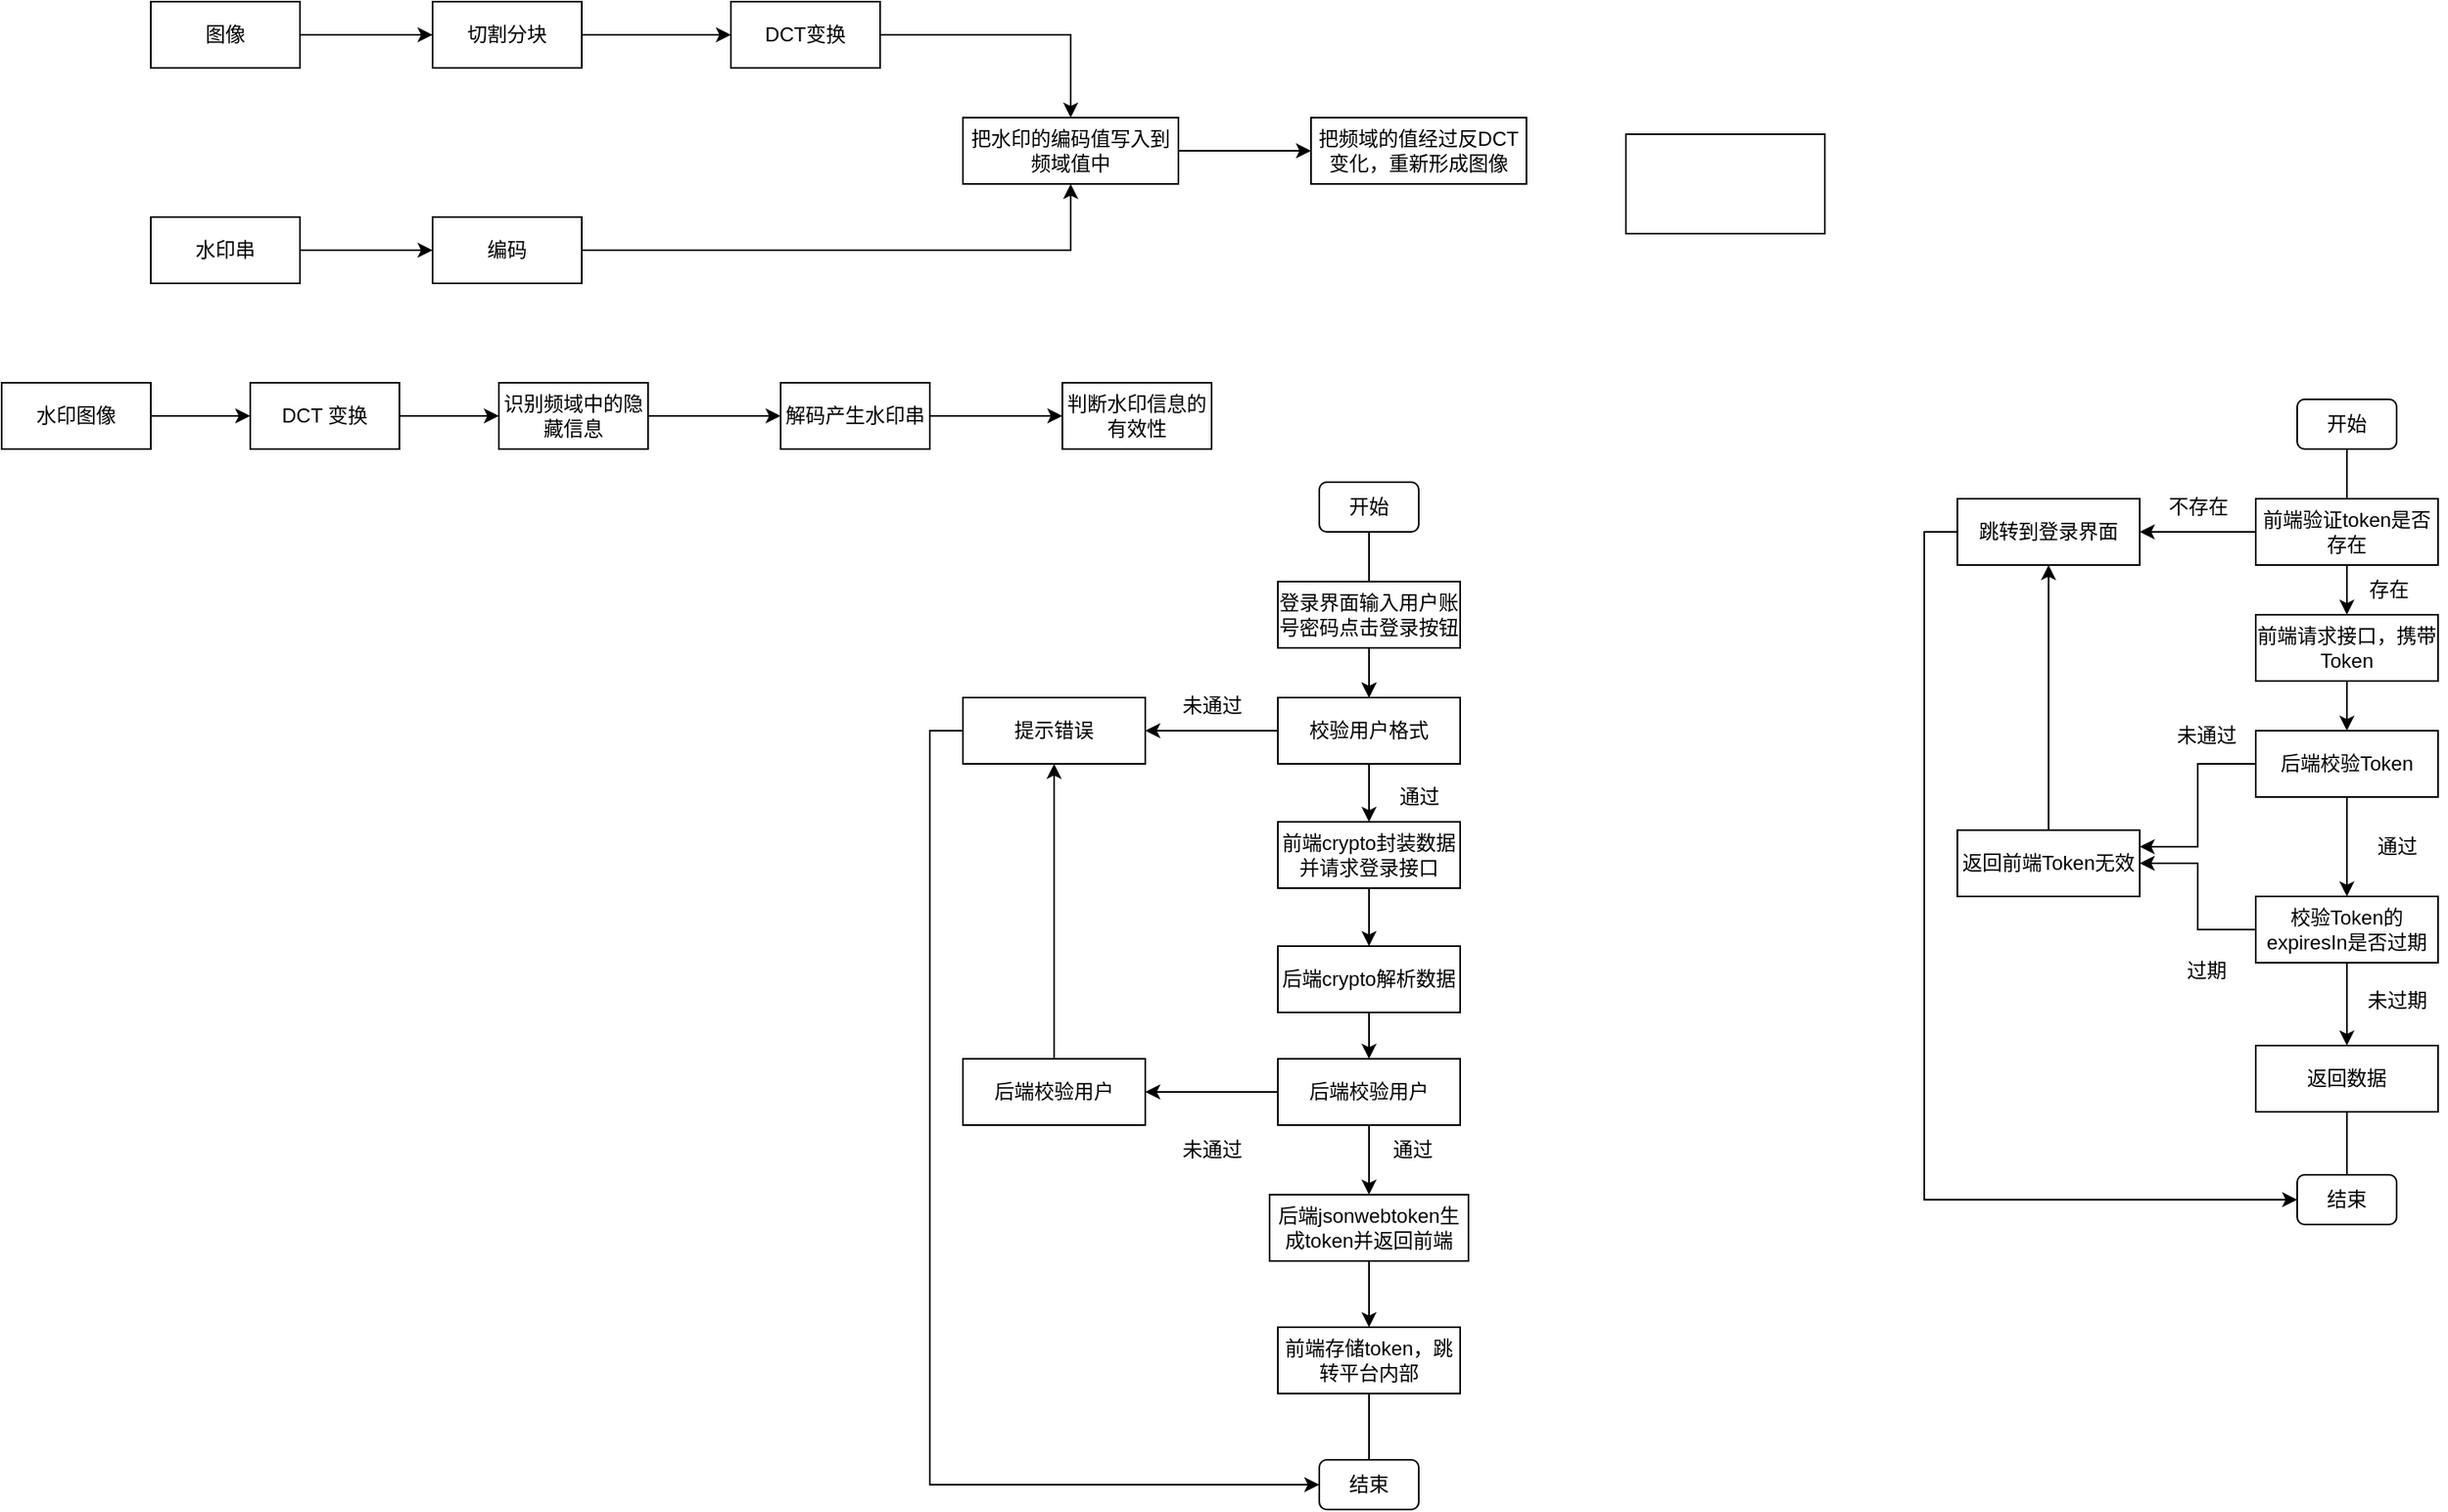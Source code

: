 <mxfile version="23.1.6" type="github">
  <diagram name="第 1 页" id="lP-zoGvPF34fVr40256u">
    <mxGraphModel dx="1781" dy="606" grid="1" gridSize="10" guides="1" tooltips="1" connect="1" arrows="1" fold="1" page="1" pageScale="1" pageWidth="827" pageHeight="1169" math="0" shadow="0">
      <root>
        <mxCell id="0" />
        <mxCell id="1" parent="0" />
        <mxCell id="g51ZoofxoQrhvGVgscI5-42" value="" style="edgeStyle=orthogonalEdgeStyle;rounded=0;orthogonalLoop=1;jettySize=auto;html=1;" parent="1" source="g51ZoofxoQrhvGVgscI5-8" target="g51ZoofxoQrhvGVgscI5-19" edge="1">
          <mxGeometry relative="1" as="geometry" />
        </mxCell>
        <mxCell id="g51ZoofxoQrhvGVgscI5-8" value="开始" style="rounded=1;whiteSpace=wrap;html=1;" parent="1" vertex="1">
          <mxGeometry x="65" y="380" width="60" height="30" as="geometry" />
        </mxCell>
        <mxCell id="g51ZoofxoQrhvGVgscI5-20" value="" style="edgeStyle=orthogonalEdgeStyle;rounded=0;orthogonalLoop=1;jettySize=auto;html=1;" parent="1" source="g51ZoofxoQrhvGVgscI5-18" target="g51ZoofxoQrhvGVgscI5-19" edge="1">
          <mxGeometry relative="1" as="geometry" />
        </mxCell>
        <mxCell id="g51ZoofxoQrhvGVgscI5-18" value="登录界面输入用户账号密码点击登录按钮" style="rounded=0;whiteSpace=wrap;html=1;" parent="1" vertex="1">
          <mxGeometry x="40" y="440" width="110" height="40" as="geometry" />
        </mxCell>
        <mxCell id="g51ZoofxoQrhvGVgscI5-23" value="" style="edgeStyle=orthogonalEdgeStyle;rounded=0;orthogonalLoop=1;jettySize=auto;html=1;" parent="1" source="g51ZoofxoQrhvGVgscI5-19" target="g51ZoofxoQrhvGVgscI5-22" edge="1">
          <mxGeometry relative="1" as="geometry" />
        </mxCell>
        <mxCell id="g51ZoofxoQrhvGVgscI5-26" value="" style="edgeStyle=orthogonalEdgeStyle;rounded=0;orthogonalLoop=1;jettySize=auto;html=1;" parent="1" source="g51ZoofxoQrhvGVgscI5-19" target="g51ZoofxoQrhvGVgscI5-25" edge="1">
          <mxGeometry relative="1" as="geometry" />
        </mxCell>
        <mxCell id="g51ZoofxoQrhvGVgscI5-19" value="校验用户格式" style="rounded=0;whiteSpace=wrap;html=1;" parent="1" vertex="1">
          <mxGeometry x="40" y="510" width="110" height="40" as="geometry" />
        </mxCell>
        <mxCell id="g51ZoofxoQrhvGVgscI5-40" style="edgeStyle=orthogonalEdgeStyle;rounded=0;orthogonalLoop=1;jettySize=auto;html=1;exitX=0;exitY=0.5;exitDx=0;exitDy=0;entryX=0;entryY=0.5;entryDx=0;entryDy=0;" parent="1" source="g51ZoofxoQrhvGVgscI5-22" target="g51ZoofxoQrhvGVgscI5-38" edge="1">
          <mxGeometry relative="1" as="geometry">
            <mxPoint x="-110" y="920" as="targetPoint" />
          </mxGeometry>
        </mxCell>
        <mxCell id="g51ZoofxoQrhvGVgscI5-22" value="提示错误" style="rounded=0;whiteSpace=wrap;html=1;" parent="1" vertex="1">
          <mxGeometry x="-150" y="510" width="110" height="40" as="geometry" />
        </mxCell>
        <mxCell id="g51ZoofxoQrhvGVgscI5-24" value="未通过" style="text;html=1;align=center;verticalAlign=middle;resizable=0;points=[];autosize=1;strokeColor=none;fillColor=none;" parent="1" vertex="1">
          <mxGeometry x="-30" y="500" width="60" height="30" as="geometry" />
        </mxCell>
        <mxCell id="g51ZoofxoQrhvGVgscI5-28" value="" style="edgeStyle=orthogonalEdgeStyle;rounded=0;orthogonalLoop=1;jettySize=auto;html=1;" parent="1" source="g51ZoofxoQrhvGVgscI5-25" target="g51ZoofxoQrhvGVgscI5-27" edge="1">
          <mxGeometry relative="1" as="geometry" />
        </mxCell>
        <mxCell id="g51ZoofxoQrhvGVgscI5-25" value="前端crypto封装数据并请求登录接口" style="rounded=0;whiteSpace=wrap;html=1;" parent="1" vertex="1">
          <mxGeometry x="40" y="585" width="110" height="40" as="geometry" />
        </mxCell>
        <mxCell id="g51ZoofxoQrhvGVgscI5-30" value="" style="edgeStyle=orthogonalEdgeStyle;rounded=0;orthogonalLoop=1;jettySize=auto;html=1;" parent="1" source="g51ZoofxoQrhvGVgscI5-27" target="g51ZoofxoQrhvGVgscI5-29" edge="1">
          <mxGeometry relative="1" as="geometry" />
        </mxCell>
        <mxCell id="g51ZoofxoQrhvGVgscI5-27" value="后端crypto解析数据" style="rounded=0;whiteSpace=wrap;html=1;" parent="1" vertex="1">
          <mxGeometry x="40" y="660" width="110" height="40" as="geometry" />
        </mxCell>
        <mxCell id="g51ZoofxoQrhvGVgscI5-32" value="" style="edgeStyle=orthogonalEdgeStyle;rounded=0;orthogonalLoop=1;jettySize=auto;html=1;" parent="1" source="g51ZoofxoQrhvGVgscI5-29" target="g51ZoofxoQrhvGVgscI5-31" edge="1">
          <mxGeometry relative="1" as="geometry" />
        </mxCell>
        <mxCell id="g51ZoofxoQrhvGVgscI5-35" value="" style="edgeStyle=orthogonalEdgeStyle;rounded=0;orthogonalLoop=1;jettySize=auto;html=1;" parent="1" source="g51ZoofxoQrhvGVgscI5-29" target="g51ZoofxoQrhvGVgscI5-34" edge="1">
          <mxGeometry relative="1" as="geometry" />
        </mxCell>
        <mxCell id="g51ZoofxoQrhvGVgscI5-29" value="后端校验用户" style="rounded=0;whiteSpace=wrap;html=1;" parent="1" vertex="1">
          <mxGeometry x="40" y="728" width="110" height="40" as="geometry" />
        </mxCell>
        <mxCell id="g51ZoofxoQrhvGVgscI5-39" style="edgeStyle=orthogonalEdgeStyle;rounded=0;orthogonalLoop=1;jettySize=auto;html=1;exitX=0.5;exitY=0;exitDx=0;exitDy=0;entryX=0.5;entryY=1;entryDx=0;entryDy=0;" parent="1" source="g51ZoofxoQrhvGVgscI5-31" target="g51ZoofxoQrhvGVgscI5-22" edge="1">
          <mxGeometry relative="1" as="geometry" />
        </mxCell>
        <mxCell id="g51ZoofxoQrhvGVgscI5-31" value="后端校验用户" style="rounded=0;whiteSpace=wrap;html=1;" parent="1" vertex="1">
          <mxGeometry x="-150" y="728" width="110" height="40" as="geometry" />
        </mxCell>
        <mxCell id="g51ZoofxoQrhvGVgscI5-33" value="未通过" style="text;html=1;align=center;verticalAlign=middle;resizable=0;points=[];autosize=1;strokeColor=none;fillColor=none;" parent="1" vertex="1">
          <mxGeometry x="-30" y="768" width="60" height="30" as="geometry" />
        </mxCell>
        <mxCell id="g51ZoofxoQrhvGVgscI5-37" value="" style="edgeStyle=orthogonalEdgeStyle;rounded=0;orthogonalLoop=1;jettySize=auto;html=1;" parent="1" source="g51ZoofxoQrhvGVgscI5-34" target="g51ZoofxoQrhvGVgscI5-36" edge="1">
          <mxGeometry relative="1" as="geometry" />
        </mxCell>
        <mxCell id="g51ZoofxoQrhvGVgscI5-34" value="后端jsonwebtoken生成token并返回前端" style="rounded=0;whiteSpace=wrap;html=1;" parent="1" vertex="1">
          <mxGeometry x="35" y="810" width="120" height="40" as="geometry" />
        </mxCell>
        <mxCell id="g51ZoofxoQrhvGVgscI5-41" value="" style="edgeStyle=orthogonalEdgeStyle;rounded=0;orthogonalLoop=1;jettySize=auto;html=1;endArrow=none;endFill=0;" parent="1" source="g51ZoofxoQrhvGVgscI5-36" target="g51ZoofxoQrhvGVgscI5-38" edge="1">
          <mxGeometry relative="1" as="geometry" />
        </mxCell>
        <mxCell id="g51ZoofxoQrhvGVgscI5-36" value="前端存储token，跳转平台内部" style="rounded=0;whiteSpace=wrap;html=1;" parent="1" vertex="1">
          <mxGeometry x="40" y="890" width="110" height="40" as="geometry" />
        </mxCell>
        <mxCell id="g51ZoofxoQrhvGVgscI5-38" value="结束" style="rounded=1;whiteSpace=wrap;html=1;" parent="1" vertex="1">
          <mxGeometry x="65" y="970" width="60" height="30" as="geometry" />
        </mxCell>
        <mxCell id="g51ZoofxoQrhvGVgscI5-46" style="edgeStyle=orthogonalEdgeStyle;rounded=0;orthogonalLoop=1;jettySize=auto;html=1;exitX=0.5;exitY=1;exitDx=0;exitDy=0;endArrow=none;endFill=0;entryX=0.5;entryY=0;entryDx=0;entryDy=0;" parent="1" source="g51ZoofxoQrhvGVgscI5-43" target="g51ZoofxoQrhvGVgscI5-52" edge="1">
          <mxGeometry relative="1" as="geometry" />
        </mxCell>
        <mxCell id="g51ZoofxoQrhvGVgscI5-43" value="开始" style="rounded=1;whiteSpace=wrap;html=1;" parent="1" vertex="1">
          <mxGeometry x="655" y="330" width="60" height="30" as="geometry" />
        </mxCell>
        <mxCell id="g51ZoofxoQrhvGVgscI5-48" value="" style="edgeStyle=orthogonalEdgeStyle;rounded=0;orthogonalLoop=1;jettySize=auto;html=1;" parent="1" source="g51ZoofxoQrhvGVgscI5-44" target="g51ZoofxoQrhvGVgscI5-47" edge="1">
          <mxGeometry relative="1" as="geometry" />
        </mxCell>
        <mxCell id="g51ZoofxoQrhvGVgscI5-44" value="前端请求接口，携带Token" style="rounded=0;whiteSpace=wrap;html=1;" parent="1" vertex="1">
          <mxGeometry x="630" y="460" width="110" height="40" as="geometry" />
        </mxCell>
        <mxCell id="g51ZoofxoQrhvGVgscI5-60" value="" style="edgeStyle=orthogonalEdgeStyle;rounded=0;orthogonalLoop=1;jettySize=auto;html=1;" parent="1" source="g51ZoofxoQrhvGVgscI5-47" target="g51ZoofxoQrhvGVgscI5-59" edge="1">
          <mxGeometry relative="1" as="geometry" />
        </mxCell>
        <mxCell id="g51ZoofxoQrhvGVgscI5-64" style="edgeStyle=orthogonalEdgeStyle;rounded=0;orthogonalLoop=1;jettySize=auto;html=1;exitX=0;exitY=0.5;exitDx=0;exitDy=0;entryX=1;entryY=0.25;entryDx=0;entryDy=0;" parent="1" source="g51ZoofxoQrhvGVgscI5-47" target="g51ZoofxoQrhvGVgscI5-49" edge="1">
          <mxGeometry relative="1" as="geometry" />
        </mxCell>
        <mxCell id="g51ZoofxoQrhvGVgscI5-47" value="后端校验Token" style="rounded=0;whiteSpace=wrap;html=1;" parent="1" vertex="1">
          <mxGeometry x="630" y="530" width="110" height="40" as="geometry" />
        </mxCell>
        <mxCell id="g51ZoofxoQrhvGVgscI5-58" style="edgeStyle=orthogonalEdgeStyle;rounded=0;orthogonalLoop=1;jettySize=auto;html=1;exitX=0.5;exitY=0;exitDx=0;exitDy=0;" parent="1" source="g51ZoofxoQrhvGVgscI5-49" target="g51ZoofxoQrhvGVgscI5-54" edge="1">
          <mxGeometry relative="1" as="geometry" />
        </mxCell>
        <mxCell id="g51ZoofxoQrhvGVgscI5-49" value="返回前端Token无效" style="rounded=0;whiteSpace=wrap;html=1;" parent="1" vertex="1">
          <mxGeometry x="450" y="590" width="110" height="40" as="geometry" />
        </mxCell>
        <mxCell id="g51ZoofxoQrhvGVgscI5-53" style="edgeStyle=orthogonalEdgeStyle;rounded=0;orthogonalLoop=1;jettySize=auto;html=1;exitX=0.5;exitY=1;exitDx=0;exitDy=0;" parent="1" source="g51ZoofxoQrhvGVgscI5-52" target="g51ZoofxoQrhvGVgscI5-44" edge="1">
          <mxGeometry relative="1" as="geometry" />
        </mxCell>
        <mxCell id="g51ZoofxoQrhvGVgscI5-55" value="" style="edgeStyle=orthogonalEdgeStyle;rounded=0;orthogonalLoop=1;jettySize=auto;html=1;" parent="1" source="g51ZoofxoQrhvGVgscI5-52" target="g51ZoofxoQrhvGVgscI5-54" edge="1">
          <mxGeometry relative="1" as="geometry" />
        </mxCell>
        <mxCell id="g51ZoofxoQrhvGVgscI5-52" value="前端验证token是否存在" style="rounded=0;whiteSpace=wrap;html=1;" parent="1" vertex="1">
          <mxGeometry x="630" y="390" width="110" height="40" as="geometry" />
        </mxCell>
        <mxCell id="g51ZoofxoQrhvGVgscI5-71" style="edgeStyle=orthogonalEdgeStyle;rounded=0;orthogonalLoop=1;jettySize=auto;html=1;exitX=0;exitY=0.5;exitDx=0;exitDy=0;entryX=0;entryY=0.5;entryDx=0;entryDy=0;" parent="1" source="g51ZoofxoQrhvGVgscI5-54" target="g51ZoofxoQrhvGVgscI5-69" edge="1">
          <mxGeometry relative="1" as="geometry" />
        </mxCell>
        <mxCell id="g51ZoofxoQrhvGVgscI5-54" value="跳转到登录界面" style="rounded=0;whiteSpace=wrap;html=1;" parent="1" vertex="1">
          <mxGeometry x="450" y="390" width="110" height="40" as="geometry" />
        </mxCell>
        <mxCell id="g51ZoofxoQrhvGVgscI5-63" style="edgeStyle=orthogonalEdgeStyle;rounded=0;orthogonalLoop=1;jettySize=auto;html=1;exitX=0;exitY=0.5;exitDx=0;exitDy=0;entryX=1;entryY=0.5;entryDx=0;entryDy=0;" parent="1" source="g51ZoofxoQrhvGVgscI5-59" target="g51ZoofxoQrhvGVgscI5-49" edge="1">
          <mxGeometry relative="1" as="geometry" />
        </mxCell>
        <mxCell id="g51ZoofxoQrhvGVgscI5-66" value="" style="edgeStyle=orthogonalEdgeStyle;rounded=0;orthogonalLoop=1;jettySize=auto;html=1;" parent="1" source="g51ZoofxoQrhvGVgscI5-59" target="g51ZoofxoQrhvGVgscI5-65" edge="1">
          <mxGeometry relative="1" as="geometry" />
        </mxCell>
        <mxCell id="g51ZoofxoQrhvGVgscI5-59" value="校验Token的expiresIn是否过期" style="rounded=0;whiteSpace=wrap;html=1;" parent="1" vertex="1">
          <mxGeometry x="630" y="630" width="110" height="40" as="geometry" />
        </mxCell>
        <mxCell id="g51ZoofxoQrhvGVgscI5-68" value="" style="edgeStyle=orthogonalEdgeStyle;rounded=0;orthogonalLoop=1;jettySize=auto;html=1;endArrow=none;endFill=0;entryX=0.5;entryY=0;entryDx=0;entryDy=0;" parent="1" source="g51ZoofxoQrhvGVgscI5-65" target="g51ZoofxoQrhvGVgscI5-69" edge="1">
          <mxGeometry relative="1" as="geometry">
            <mxPoint x="685" y="840" as="targetPoint" />
          </mxGeometry>
        </mxCell>
        <mxCell id="g51ZoofxoQrhvGVgscI5-65" value="返回数据" style="rounded=0;whiteSpace=wrap;html=1;" parent="1" vertex="1">
          <mxGeometry x="630" y="720" width="110" height="40" as="geometry" />
        </mxCell>
        <mxCell id="g51ZoofxoQrhvGVgscI5-69" value="结束" style="rounded=1;whiteSpace=wrap;html=1;" parent="1" vertex="1">
          <mxGeometry x="655" y="798" width="60" height="30" as="geometry" />
        </mxCell>
        <mxCell id="g51ZoofxoQrhvGVgscI5-72" value="未通过" style="text;html=1;align=center;verticalAlign=middle;resizable=0;points=[];autosize=1;strokeColor=none;fillColor=none;" parent="1" vertex="1">
          <mxGeometry x="570" y="518" width="60" height="30" as="geometry" />
        </mxCell>
        <mxCell id="g51ZoofxoQrhvGVgscI5-73" value="通过" style="text;html=1;align=center;verticalAlign=middle;resizable=0;points=[];autosize=1;strokeColor=none;fillColor=none;" parent="1" vertex="1">
          <mxGeometry x="690" y="585" width="50" height="30" as="geometry" />
        </mxCell>
        <mxCell id="g51ZoofxoQrhvGVgscI5-74" value="未过期" style="text;html=1;align=center;verticalAlign=middle;resizable=0;points=[];autosize=1;strokeColor=none;fillColor=none;" parent="1" vertex="1">
          <mxGeometry x="685" y="678" width="60" height="30" as="geometry" />
        </mxCell>
        <mxCell id="g51ZoofxoQrhvGVgscI5-75" value="过期" style="text;html=1;align=center;verticalAlign=middle;resizable=0;points=[];autosize=1;strokeColor=none;fillColor=none;" parent="1" vertex="1">
          <mxGeometry x="575" y="660" width="50" height="30" as="geometry" />
        </mxCell>
        <mxCell id="g51ZoofxoQrhvGVgscI5-76" value="不存在" style="text;html=1;align=center;verticalAlign=middle;resizable=0;points=[];autosize=1;strokeColor=none;fillColor=none;" parent="1" vertex="1">
          <mxGeometry x="565" y="380" width="60" height="30" as="geometry" />
        </mxCell>
        <mxCell id="g51ZoofxoQrhvGVgscI5-77" value="存在" style="text;html=1;align=center;verticalAlign=middle;resizable=0;points=[];autosize=1;strokeColor=none;fillColor=none;" parent="1" vertex="1">
          <mxGeometry x="685" y="430" width="50" height="30" as="geometry" />
        </mxCell>
        <mxCell id="g51ZoofxoQrhvGVgscI5-78" value="通过" style="text;html=1;align=center;verticalAlign=middle;resizable=0;points=[];autosize=1;strokeColor=none;fillColor=none;" parent="1" vertex="1">
          <mxGeometry x="100" y="555" width="50" height="30" as="geometry" />
        </mxCell>
        <mxCell id="g51ZoofxoQrhvGVgscI5-79" value="通过" style="text;html=1;align=center;verticalAlign=middle;resizable=0;points=[];autosize=1;strokeColor=none;fillColor=none;" parent="1" vertex="1">
          <mxGeometry x="96" y="768" width="50" height="30" as="geometry" />
        </mxCell>
        <mxCell id="xWMd8bLuzXBqRCFeMltO-9" value="" style="edgeStyle=orthogonalEdgeStyle;rounded=0;orthogonalLoop=1;jettySize=auto;html=1;" parent="1" source="xWMd8bLuzXBqRCFeMltO-2" target="xWMd8bLuzXBqRCFeMltO-3" edge="1">
          <mxGeometry relative="1" as="geometry" />
        </mxCell>
        <mxCell id="xWMd8bLuzXBqRCFeMltO-2" value="图像" style="rounded=0;whiteSpace=wrap;html=1;" parent="1" vertex="1">
          <mxGeometry x="-640" y="90" width="90" height="40" as="geometry" />
        </mxCell>
        <mxCell id="xWMd8bLuzXBqRCFeMltO-10" value="" style="edgeStyle=orthogonalEdgeStyle;rounded=0;orthogonalLoop=1;jettySize=auto;html=1;entryX=0;entryY=0.5;entryDx=0;entryDy=0;" parent="1" source="xWMd8bLuzXBqRCFeMltO-3" target="5eizJVASgHeWOhMkF1F--1" edge="1">
          <mxGeometry relative="1" as="geometry">
            <mxPoint x="-200" y="110" as="targetPoint" />
          </mxGeometry>
        </mxCell>
        <mxCell id="xWMd8bLuzXBqRCFeMltO-3" value="切割分块" style="rounded=0;whiteSpace=wrap;html=1;" parent="1" vertex="1">
          <mxGeometry x="-470" y="90" width="90" height="40" as="geometry" />
        </mxCell>
        <mxCell id="xWMd8bLuzXBqRCFeMltO-11" value="" style="edgeStyle=orthogonalEdgeStyle;rounded=0;orthogonalLoop=1;jettySize=auto;html=1;entryX=0;entryY=0.5;entryDx=0;entryDy=0;" parent="1" source="xWMd8bLuzXBqRCFeMltO-4" target="5eizJVASgHeWOhMkF1F--2" edge="1">
          <mxGeometry relative="1" as="geometry">
            <mxPoint x="-414" y="250" as="targetPoint" />
          </mxGeometry>
        </mxCell>
        <mxCell id="xWMd8bLuzXBqRCFeMltO-4" value="水印串" style="rounded=0;whiteSpace=wrap;html=1;" parent="1" vertex="1">
          <mxGeometry x="-640" y="220" width="90" height="40" as="geometry" />
        </mxCell>
        <mxCell id="xWMd8bLuzXBqRCFeMltO-8" value="" style="rounded=0;whiteSpace=wrap;html=1;" parent="1" vertex="1">
          <mxGeometry x="250" y="170" width="120" height="60" as="geometry" />
        </mxCell>
        <mxCell id="5eizJVASgHeWOhMkF1F--1" value="DCT变换" style="rounded=0;whiteSpace=wrap;html=1;" parent="1" vertex="1">
          <mxGeometry x="-290" y="90" width="90" height="40" as="geometry" />
        </mxCell>
        <mxCell id="5eizJVASgHeWOhMkF1F--2" value="编码" style="rounded=0;whiteSpace=wrap;html=1;" parent="1" vertex="1">
          <mxGeometry x="-470" y="220" width="90" height="40" as="geometry" />
        </mxCell>
        <mxCell id="5eizJVASgHeWOhMkF1F--3" value="" style="endArrow=classic;html=1;rounded=0;exitX=1;exitY=0.5;exitDx=0;exitDy=0;entryX=0.5;entryY=0;entryDx=0;entryDy=0;" parent="1" source="5eizJVASgHeWOhMkF1F--1" target="5eizJVASgHeWOhMkF1F--4" edge="1">
          <mxGeometry width="50" height="50" relative="1" as="geometry">
            <mxPoint x="-360" y="340" as="sourcePoint" />
            <mxPoint x="-310" y="290" as="targetPoint" />
            <Array as="points">
              <mxPoint x="-85" y="110" />
            </Array>
          </mxGeometry>
        </mxCell>
        <mxCell id="5eizJVASgHeWOhMkF1F--7" value="" style="edgeStyle=orthogonalEdgeStyle;rounded=0;orthogonalLoop=1;jettySize=auto;html=1;" parent="1" source="5eizJVASgHeWOhMkF1F--4" target="5eizJVASgHeWOhMkF1F--6" edge="1">
          <mxGeometry relative="1" as="geometry" />
        </mxCell>
        <mxCell id="5eizJVASgHeWOhMkF1F--4" value="把水印的编码值写入到频域值中" style="rounded=0;whiteSpace=wrap;html=1;" parent="1" vertex="1">
          <mxGeometry x="-150" y="160" width="130" height="40" as="geometry" />
        </mxCell>
        <mxCell id="5eizJVASgHeWOhMkF1F--5" value="" style="endArrow=classic;html=1;rounded=0;exitX=1;exitY=0.5;exitDx=0;exitDy=0;entryX=0.5;entryY=1;entryDx=0;entryDy=0;" parent="1" source="5eizJVASgHeWOhMkF1F--2" target="5eizJVASgHeWOhMkF1F--4" edge="1">
          <mxGeometry width="50" height="50" relative="1" as="geometry">
            <mxPoint x="-360" y="340" as="sourcePoint" />
            <mxPoint x="-310" y="290" as="targetPoint" />
            <Array as="points">
              <mxPoint x="-85" y="240" />
            </Array>
          </mxGeometry>
        </mxCell>
        <mxCell id="5eizJVASgHeWOhMkF1F--6" value="把频域的值经过反DCT变化，重新形成图像" style="rounded=0;whiteSpace=wrap;html=1;" parent="1" vertex="1">
          <mxGeometry x="60" y="160" width="130" height="40" as="geometry" />
        </mxCell>
        <mxCell id="AT53pnLb1W0zHYFf3cFv-8" value="" style="edgeStyle=orthogonalEdgeStyle;rounded=0;orthogonalLoop=1;jettySize=auto;html=1;" edge="1" parent="1" source="AT53pnLb1W0zHYFf3cFv-1" target="AT53pnLb1W0zHYFf3cFv-2">
          <mxGeometry relative="1" as="geometry" />
        </mxCell>
        <mxCell id="AT53pnLb1W0zHYFf3cFv-1" value="水印图像" style="rounded=0;whiteSpace=wrap;html=1;" vertex="1" parent="1">
          <mxGeometry x="-730" y="320" width="90" height="40" as="geometry" />
        </mxCell>
        <mxCell id="AT53pnLb1W0zHYFf3cFv-9" value="" style="edgeStyle=orthogonalEdgeStyle;rounded=0;orthogonalLoop=1;jettySize=auto;html=1;" edge="1" parent="1" source="AT53pnLb1W0zHYFf3cFv-2" target="AT53pnLb1W0zHYFf3cFv-3">
          <mxGeometry relative="1" as="geometry" />
        </mxCell>
        <mxCell id="AT53pnLb1W0zHYFf3cFv-2" value="DCT 变换" style="rounded=0;whiteSpace=wrap;html=1;" vertex="1" parent="1">
          <mxGeometry x="-580" y="320" width="90" height="40" as="geometry" />
        </mxCell>
        <mxCell id="AT53pnLb1W0zHYFf3cFv-5" value="" style="edgeStyle=orthogonalEdgeStyle;rounded=0;orthogonalLoop=1;jettySize=auto;html=1;" edge="1" parent="1" source="AT53pnLb1W0zHYFf3cFv-3" target="AT53pnLb1W0zHYFf3cFv-4">
          <mxGeometry relative="1" as="geometry" />
        </mxCell>
        <mxCell id="AT53pnLb1W0zHYFf3cFv-3" value="识别频域中的隐藏信息" style="rounded=0;whiteSpace=wrap;html=1;" vertex="1" parent="1">
          <mxGeometry x="-430" y="320" width="90" height="40" as="geometry" />
        </mxCell>
        <mxCell id="AT53pnLb1W0zHYFf3cFv-7" value="" style="edgeStyle=orthogonalEdgeStyle;rounded=0;orthogonalLoop=1;jettySize=auto;html=1;" edge="1" parent="1" source="AT53pnLb1W0zHYFf3cFv-4" target="AT53pnLb1W0zHYFf3cFv-6">
          <mxGeometry relative="1" as="geometry" />
        </mxCell>
        <mxCell id="AT53pnLb1W0zHYFf3cFv-4" value="解码产生水印串" style="rounded=0;whiteSpace=wrap;html=1;" vertex="1" parent="1">
          <mxGeometry x="-260" y="320" width="90" height="40" as="geometry" />
        </mxCell>
        <mxCell id="AT53pnLb1W0zHYFf3cFv-6" value="判断水印信息的有效性" style="rounded=0;whiteSpace=wrap;html=1;" vertex="1" parent="1">
          <mxGeometry x="-90" y="320" width="90" height="40" as="geometry" />
        </mxCell>
      </root>
    </mxGraphModel>
  </diagram>
</mxfile>
